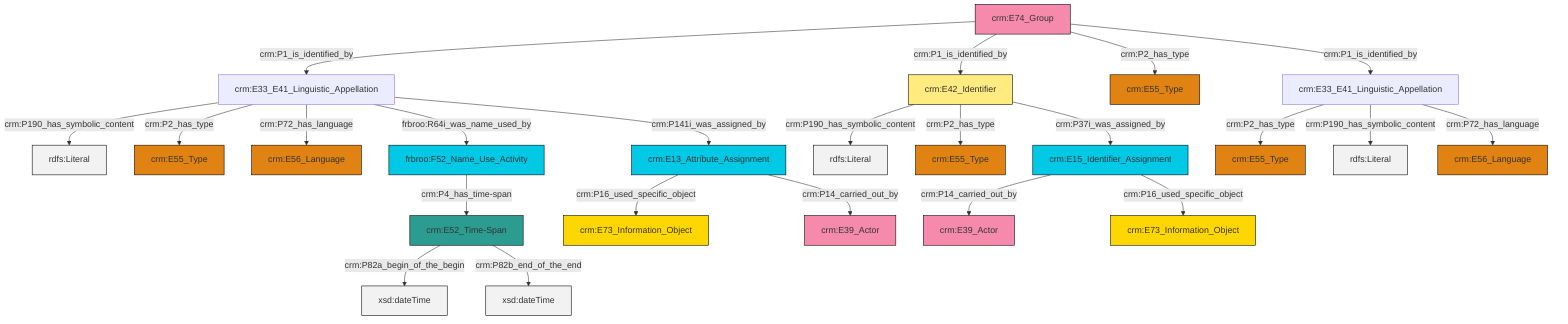 graph TD
classDef Literal fill:#f2f2f2,stroke:#000000;
classDef CRM_Entity fill:#FFFFFF,stroke:#000000;
classDef Temporal_Entity fill:#00C9E6, stroke:#000000;
classDef Type fill:#E18312, stroke:#000000;
classDef Time-Span fill:#2C9C91, stroke:#000000;
classDef Appellation fill:#FFEB7F, stroke:#000000;
classDef Place fill:#008836, stroke:#000000;
classDef Persistent_Item fill:#B266B2, stroke:#000000;
classDef Conceptual_Object fill:#FFD700, stroke:#000000;
classDef Physical_Thing fill:#D2B48C, stroke:#000000;
classDef Actor fill:#f58aad, stroke:#000000;
classDef PC_Classes fill:#4ce600, stroke:#000000;
classDef Multi fill:#cccccc,stroke:#000000;

4["crm:E52_Time-Span"]:::Time-Span -->|crm:P82a_begin_of_the_begin| 5[xsd:dateTime]:::Literal
6["crm:E13_Attribute_Assignment"]:::Temporal_Entity -->|crm:P16_used_specific_object| 7["crm:E73_Information_Object"]:::Conceptual_Object
6["crm:E13_Attribute_Assignment"]:::Temporal_Entity -->|crm:P14_carried_out_by| 0["crm:E39_Actor"]:::Actor
10["crm:E74_Group"]:::Actor -->|crm:P1_is_identified_by| 11["crm:E33_E41_Linguistic_Appellation"]:::Default
12["crm:E42_Identifier"]:::Appellation -->|crm:P190_has_symbolic_content| 13[rdfs:Literal]:::Literal
14["crm:E33_E41_Linguistic_Appellation"]:::Default -->|crm:P2_has_type| 2["crm:E55_Type"]:::Type
10["crm:E74_Group"]:::Actor -->|crm:P1_is_identified_by| 12["crm:E42_Identifier"]:::Appellation
10["crm:E74_Group"]:::Actor -->|crm:P2_has_type| 15["crm:E55_Type"]:::Type
17["frbroo:F52_Name_Use_Activity"]:::Temporal_Entity -->|crm:P4_has_time-span| 4["crm:E52_Time-Span"]:::Time-Span
11["crm:E33_E41_Linguistic_Appellation"]:::Default -->|crm:P190_has_symbolic_content| 18[rdfs:Literal]:::Literal
4["crm:E52_Time-Span"]:::Time-Span -->|crm:P82b_end_of_the_end| 19[xsd:dateTime]:::Literal
10["crm:E74_Group"]:::Actor -->|crm:P1_is_identified_by| 14["crm:E33_E41_Linguistic_Appellation"]:::Default
12["crm:E42_Identifier"]:::Appellation -->|crm:P2_has_type| 20["crm:E55_Type"]:::Type
27["crm:E15_Identifier_Assignment"]:::Temporal_Entity -->|crm:P14_carried_out_by| 8["crm:E39_Actor"]:::Actor
14["crm:E33_E41_Linguistic_Appellation"]:::Default -->|crm:P190_has_symbolic_content| 29[rdfs:Literal]:::Literal
14["crm:E33_E41_Linguistic_Appellation"]:::Default -->|crm:P72_has_language| 24["crm:E56_Language"]:::Type
11["crm:E33_E41_Linguistic_Appellation"]:::Default -->|crm:P2_has_type| 31["crm:E55_Type"]:::Type
12["crm:E42_Identifier"]:::Appellation -->|crm:P37i_was_assigned_by| 27["crm:E15_Identifier_Assignment"]:::Temporal_Entity
27["crm:E15_Identifier_Assignment"]:::Temporal_Entity -->|crm:P16_used_specific_object| 34["crm:E73_Information_Object"]:::Conceptual_Object
11["crm:E33_E41_Linguistic_Appellation"]:::Default -->|crm:P72_has_language| 32["crm:E56_Language"]:::Type
11["crm:E33_E41_Linguistic_Appellation"]:::Default -->|frbroo:R64i_was_name_used_by| 17["frbroo:F52_Name_Use_Activity"]:::Temporal_Entity
11["crm:E33_E41_Linguistic_Appellation"]:::Default -->|crm:P141i_was_assigned_by| 6["crm:E13_Attribute_Assignment"]:::Temporal_Entity